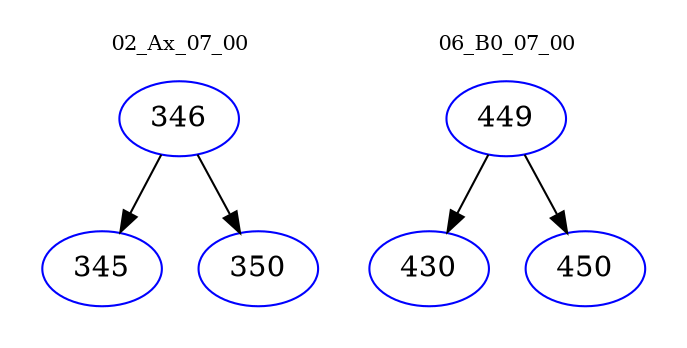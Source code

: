 digraph{
subgraph cluster_0 {
color = white
label = "02_Ax_07_00";
fontsize=10;
T0_346 [label="346", color="blue"]
T0_346 -> T0_345 [color="black"]
T0_345 [label="345", color="blue"]
T0_346 -> T0_350 [color="black"]
T0_350 [label="350", color="blue"]
}
subgraph cluster_1 {
color = white
label = "06_B0_07_00";
fontsize=10;
T1_449 [label="449", color="blue"]
T1_449 -> T1_430 [color="black"]
T1_430 [label="430", color="blue"]
T1_449 -> T1_450 [color="black"]
T1_450 [label="450", color="blue"]
}
}
